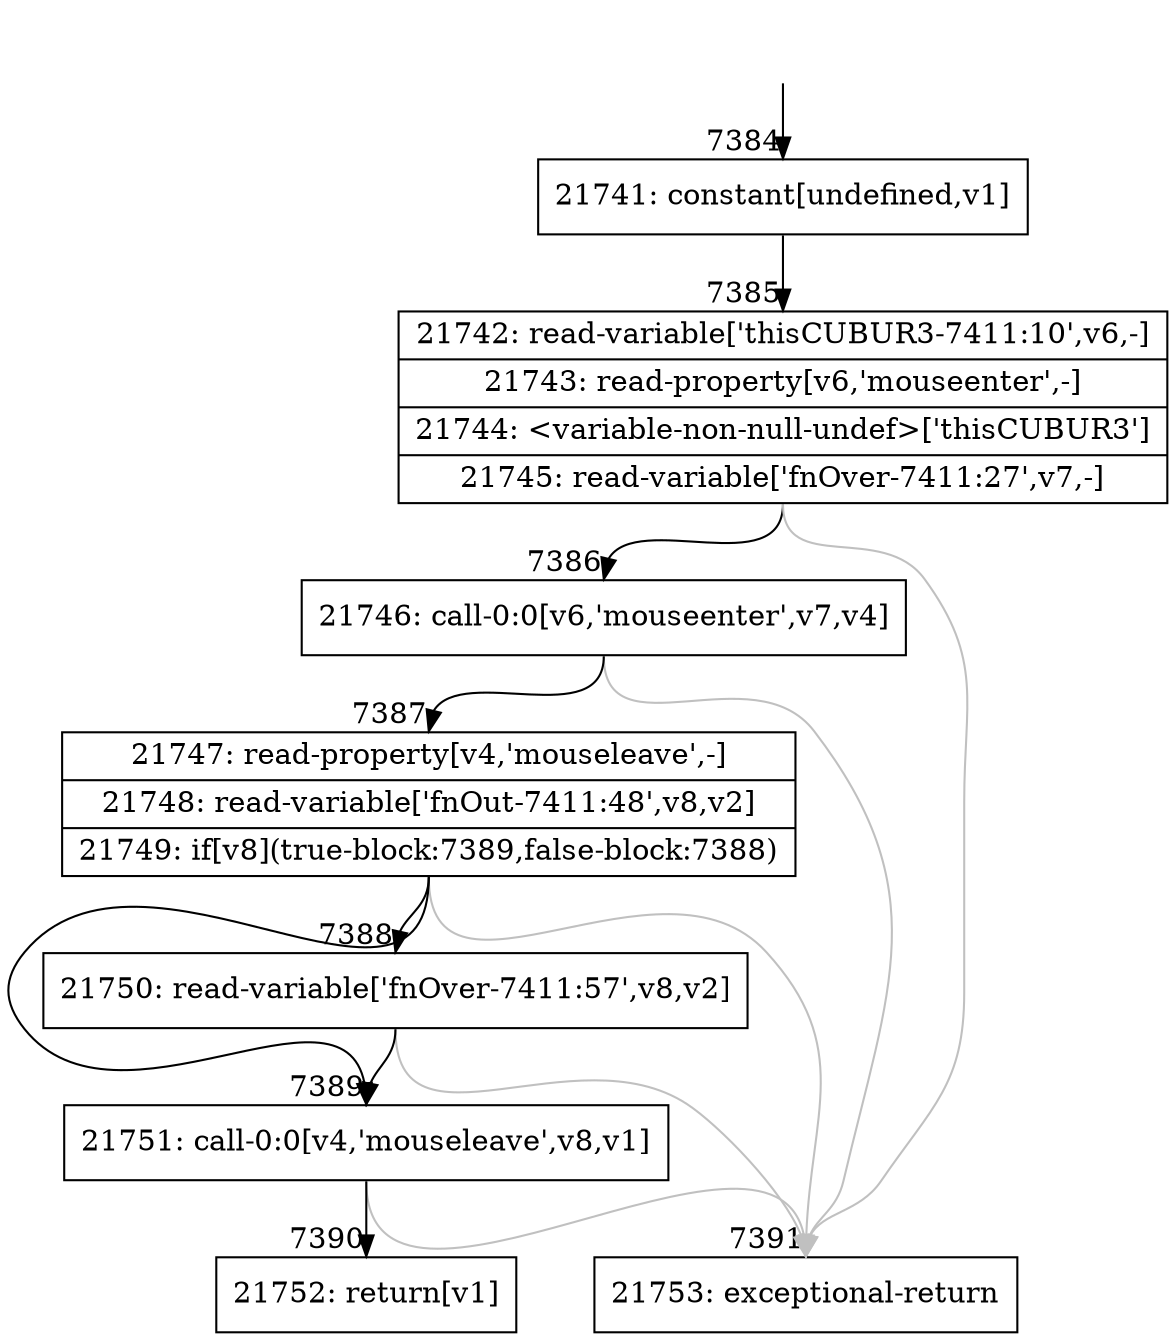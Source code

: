 digraph {
rankdir="TD"
BB_entry466[shape=none,label=""];
BB_entry466 -> BB7384 [tailport=s, headport=n, headlabel="    7384"]
BB7384 [shape=record label="{21741: constant[undefined,v1]}" ] 
BB7384 -> BB7385 [tailport=s, headport=n, headlabel="      7385"]
BB7385 [shape=record label="{21742: read-variable['thisCUBUR3-7411:10',v6,-]|21743: read-property[v6,'mouseenter',-]|21744: \<variable-non-null-undef\>['thisCUBUR3']|21745: read-variable['fnOver-7411:27',v7,-]}" ] 
BB7385 -> BB7386 [tailport=s, headport=n, headlabel="      7386"]
BB7385 -> BB7391 [tailport=s, headport=n, color=gray, headlabel="      7391"]
BB7386 [shape=record label="{21746: call-0:0[v6,'mouseenter',v7,v4]}" ] 
BB7386 -> BB7387 [tailport=s, headport=n, headlabel="      7387"]
BB7386 -> BB7391 [tailport=s, headport=n, color=gray]
BB7387 [shape=record label="{21747: read-property[v4,'mouseleave',-]|21748: read-variable['fnOut-7411:48',v8,v2]|21749: if[v8](true-block:7389,false-block:7388)}" ] 
BB7387 -> BB7389 [tailport=s, headport=n, headlabel="      7389"]
BB7387 -> BB7388 [tailport=s, headport=n, headlabel="      7388"]
BB7387 -> BB7391 [tailport=s, headport=n, color=gray]
BB7388 [shape=record label="{21750: read-variable['fnOver-7411:57',v8,v2]}" ] 
BB7388 -> BB7389 [tailport=s, headport=n]
BB7388 -> BB7391 [tailport=s, headport=n, color=gray]
BB7389 [shape=record label="{21751: call-0:0[v4,'mouseleave',v8,v1]}" ] 
BB7389 -> BB7390 [tailport=s, headport=n, headlabel="      7390"]
BB7389 -> BB7391 [tailport=s, headport=n, color=gray]
BB7390 [shape=record label="{21752: return[v1]}" ] 
BB7391 [shape=record label="{21753: exceptional-return}" ] 
}
